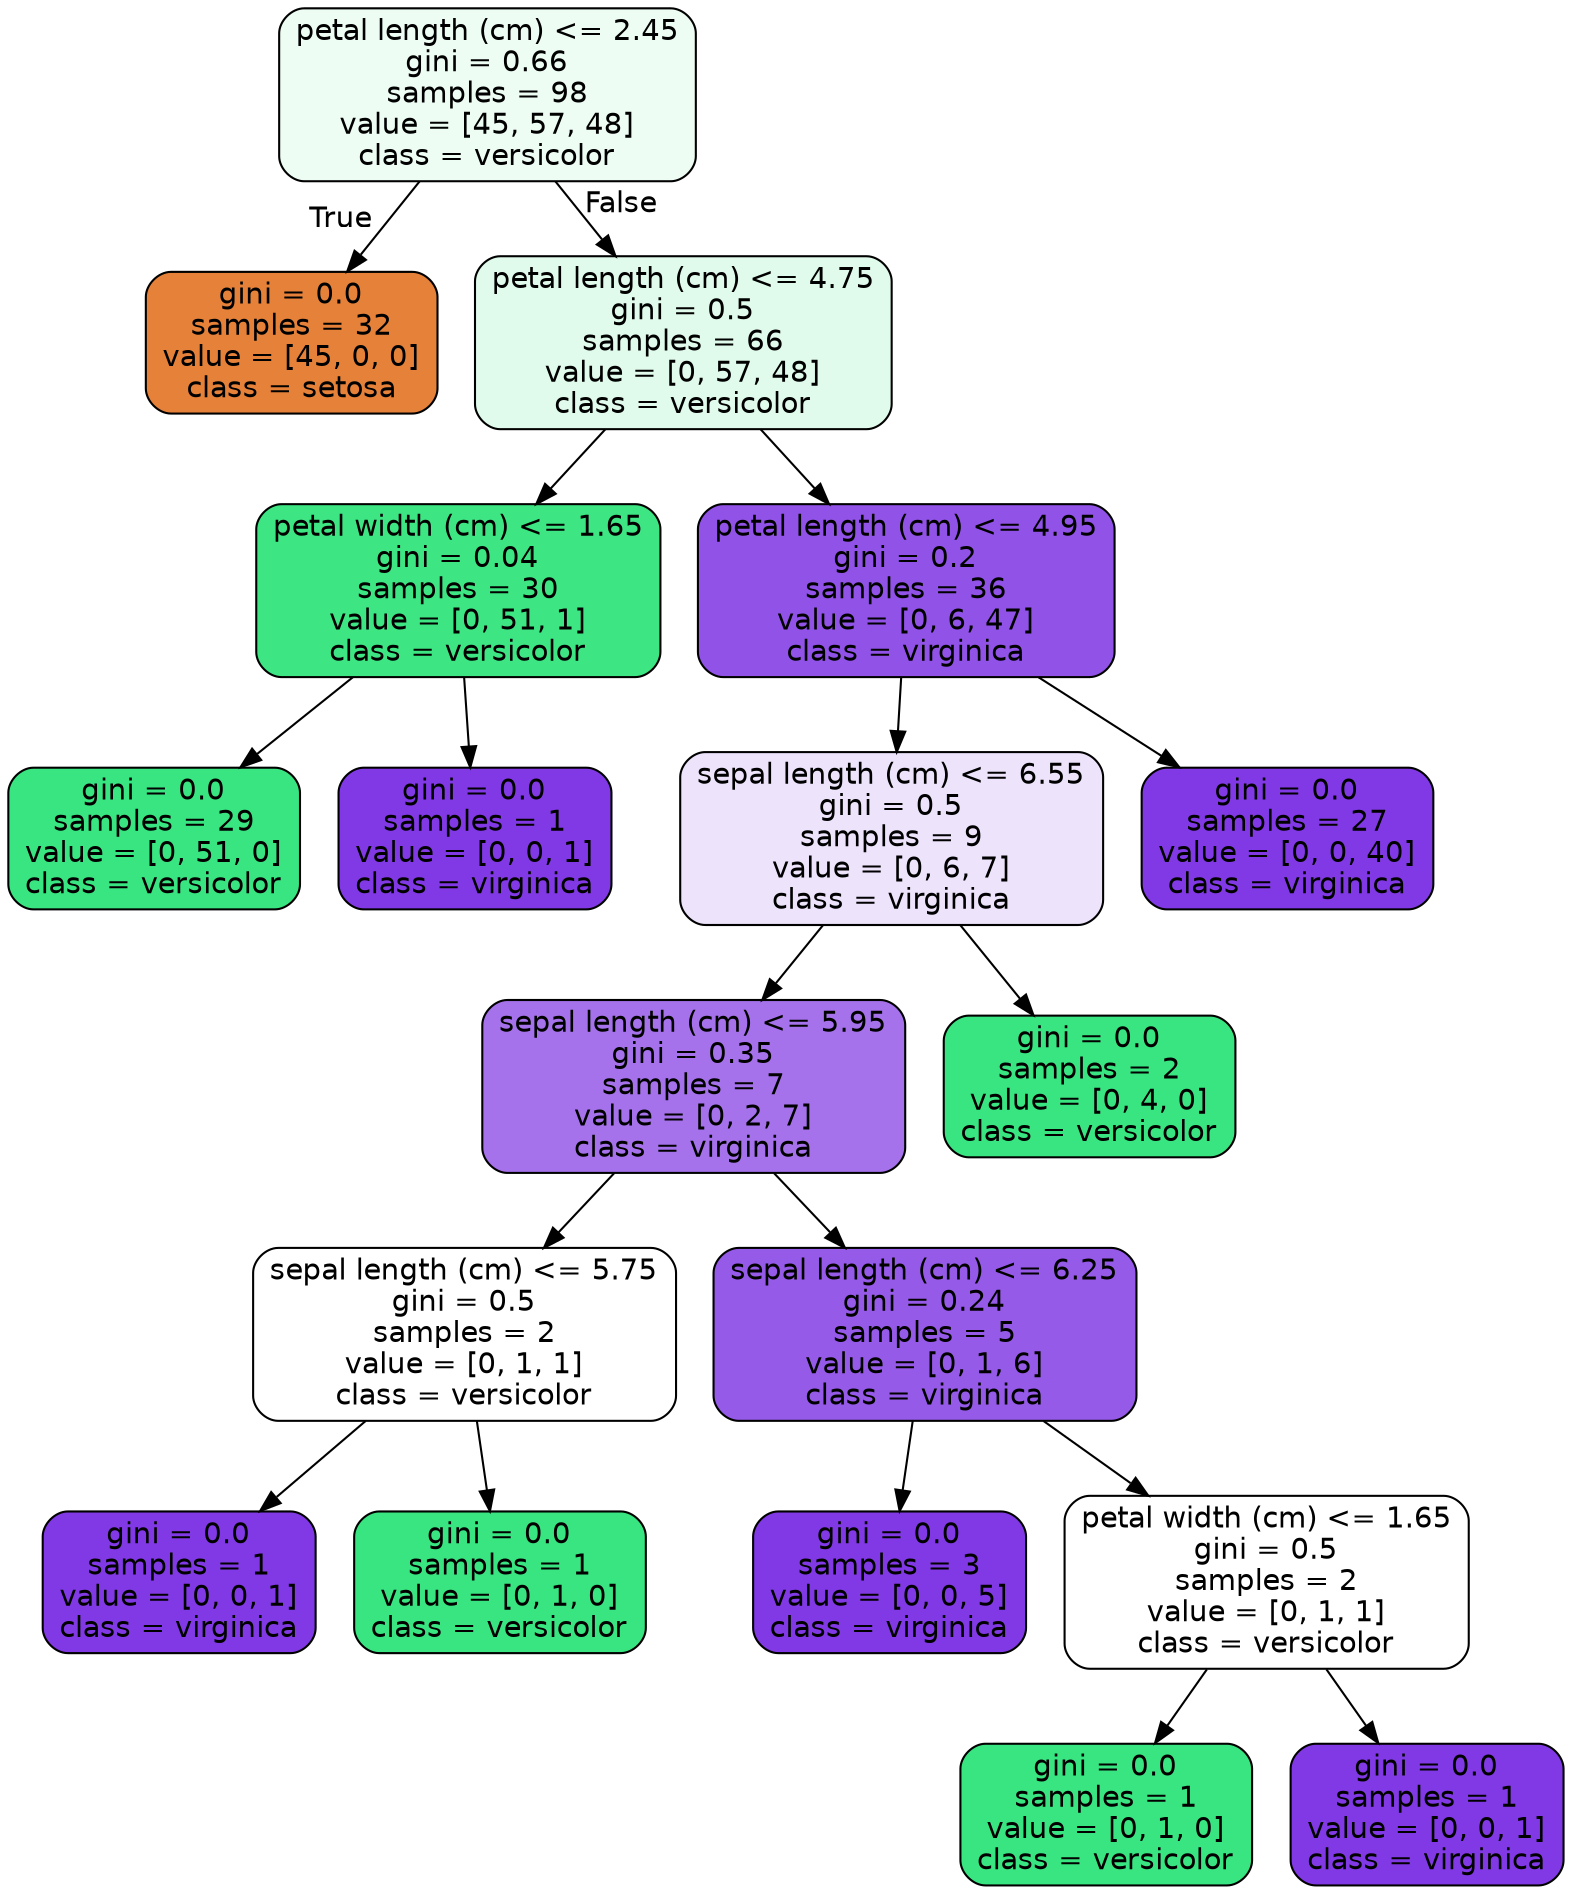 digraph Tree {
node [shape=box, style="filled, rounded", color="black", fontname="helvetica"] ;
edge [fontname="helvetica"] ;
0 [label="petal length (cm) <= 2.45\ngini = 0.66\nsamples = 98\nvalue = [45, 57, 48]\nclass = versicolor", fillcolor="#eefdf4"] ;
1 [label="gini = 0.0\nsamples = 32\nvalue = [45, 0, 0]\nclass = setosa", fillcolor="#e58139"] ;
0 -> 1 [labeldistance=2.5, labelangle=45, headlabel="True"] ;
2 [label="petal length (cm) <= 4.75\ngini = 0.5\nsamples = 66\nvalue = [0, 57, 48]\nclass = versicolor", fillcolor="#e0fbeb"] ;
0 -> 2 [labeldistance=2.5, labelangle=-45, headlabel="False"] ;
3 [label="petal width (cm) <= 1.65\ngini = 0.04\nsamples = 30\nvalue = [0, 51, 1]\nclass = versicolor", fillcolor="#3de683"] ;
2 -> 3 ;
4 [label="gini = 0.0\nsamples = 29\nvalue = [0, 51, 0]\nclass = versicolor", fillcolor="#39e581"] ;
3 -> 4 ;
5 [label="gini = 0.0\nsamples = 1\nvalue = [0, 0, 1]\nclass = virginica", fillcolor="#8139e5"] ;
3 -> 5 ;
6 [label="petal length (cm) <= 4.95\ngini = 0.2\nsamples = 36\nvalue = [0, 6, 47]\nclass = virginica", fillcolor="#9152e8"] ;
2 -> 6 ;
7 [label="sepal length (cm) <= 6.55\ngini = 0.5\nsamples = 9\nvalue = [0, 6, 7]\nclass = virginica", fillcolor="#ede3fb"] ;
6 -> 7 ;
8 [label="sepal length (cm) <= 5.95\ngini = 0.35\nsamples = 7\nvalue = [0, 2, 7]\nclass = virginica", fillcolor="#a572ec"] ;
7 -> 8 ;
9 [label="sepal length (cm) <= 5.75\ngini = 0.5\nsamples = 2\nvalue = [0, 1, 1]\nclass = versicolor", fillcolor="#ffffff"] ;
8 -> 9 ;
10 [label="gini = 0.0\nsamples = 1\nvalue = [0, 0, 1]\nclass = virginica", fillcolor="#8139e5"] ;
9 -> 10 ;
11 [label="gini = 0.0\nsamples = 1\nvalue = [0, 1, 0]\nclass = versicolor", fillcolor="#39e581"] ;
9 -> 11 ;
12 [label="sepal length (cm) <= 6.25\ngini = 0.24\nsamples = 5\nvalue = [0, 1, 6]\nclass = virginica", fillcolor="#965ae9"] ;
8 -> 12 ;
13 [label="gini = 0.0\nsamples = 3\nvalue = [0, 0, 5]\nclass = virginica", fillcolor="#8139e5"] ;
12 -> 13 ;
14 [label="petal width (cm) <= 1.65\ngini = 0.5\nsamples = 2\nvalue = [0, 1, 1]\nclass = versicolor", fillcolor="#ffffff"] ;
12 -> 14 ;
15 [label="gini = 0.0\nsamples = 1\nvalue = [0, 1, 0]\nclass = versicolor", fillcolor="#39e581"] ;
14 -> 15 ;
16 [label="gini = 0.0\nsamples = 1\nvalue = [0, 0, 1]\nclass = virginica", fillcolor="#8139e5"] ;
14 -> 16 ;
17 [label="gini = 0.0\nsamples = 2\nvalue = [0, 4, 0]\nclass = versicolor", fillcolor="#39e581"] ;
7 -> 17 ;
18 [label="gini = 0.0\nsamples = 27\nvalue = [0, 0, 40]\nclass = virginica", fillcolor="#8139e5"] ;
6 -> 18 ;
}